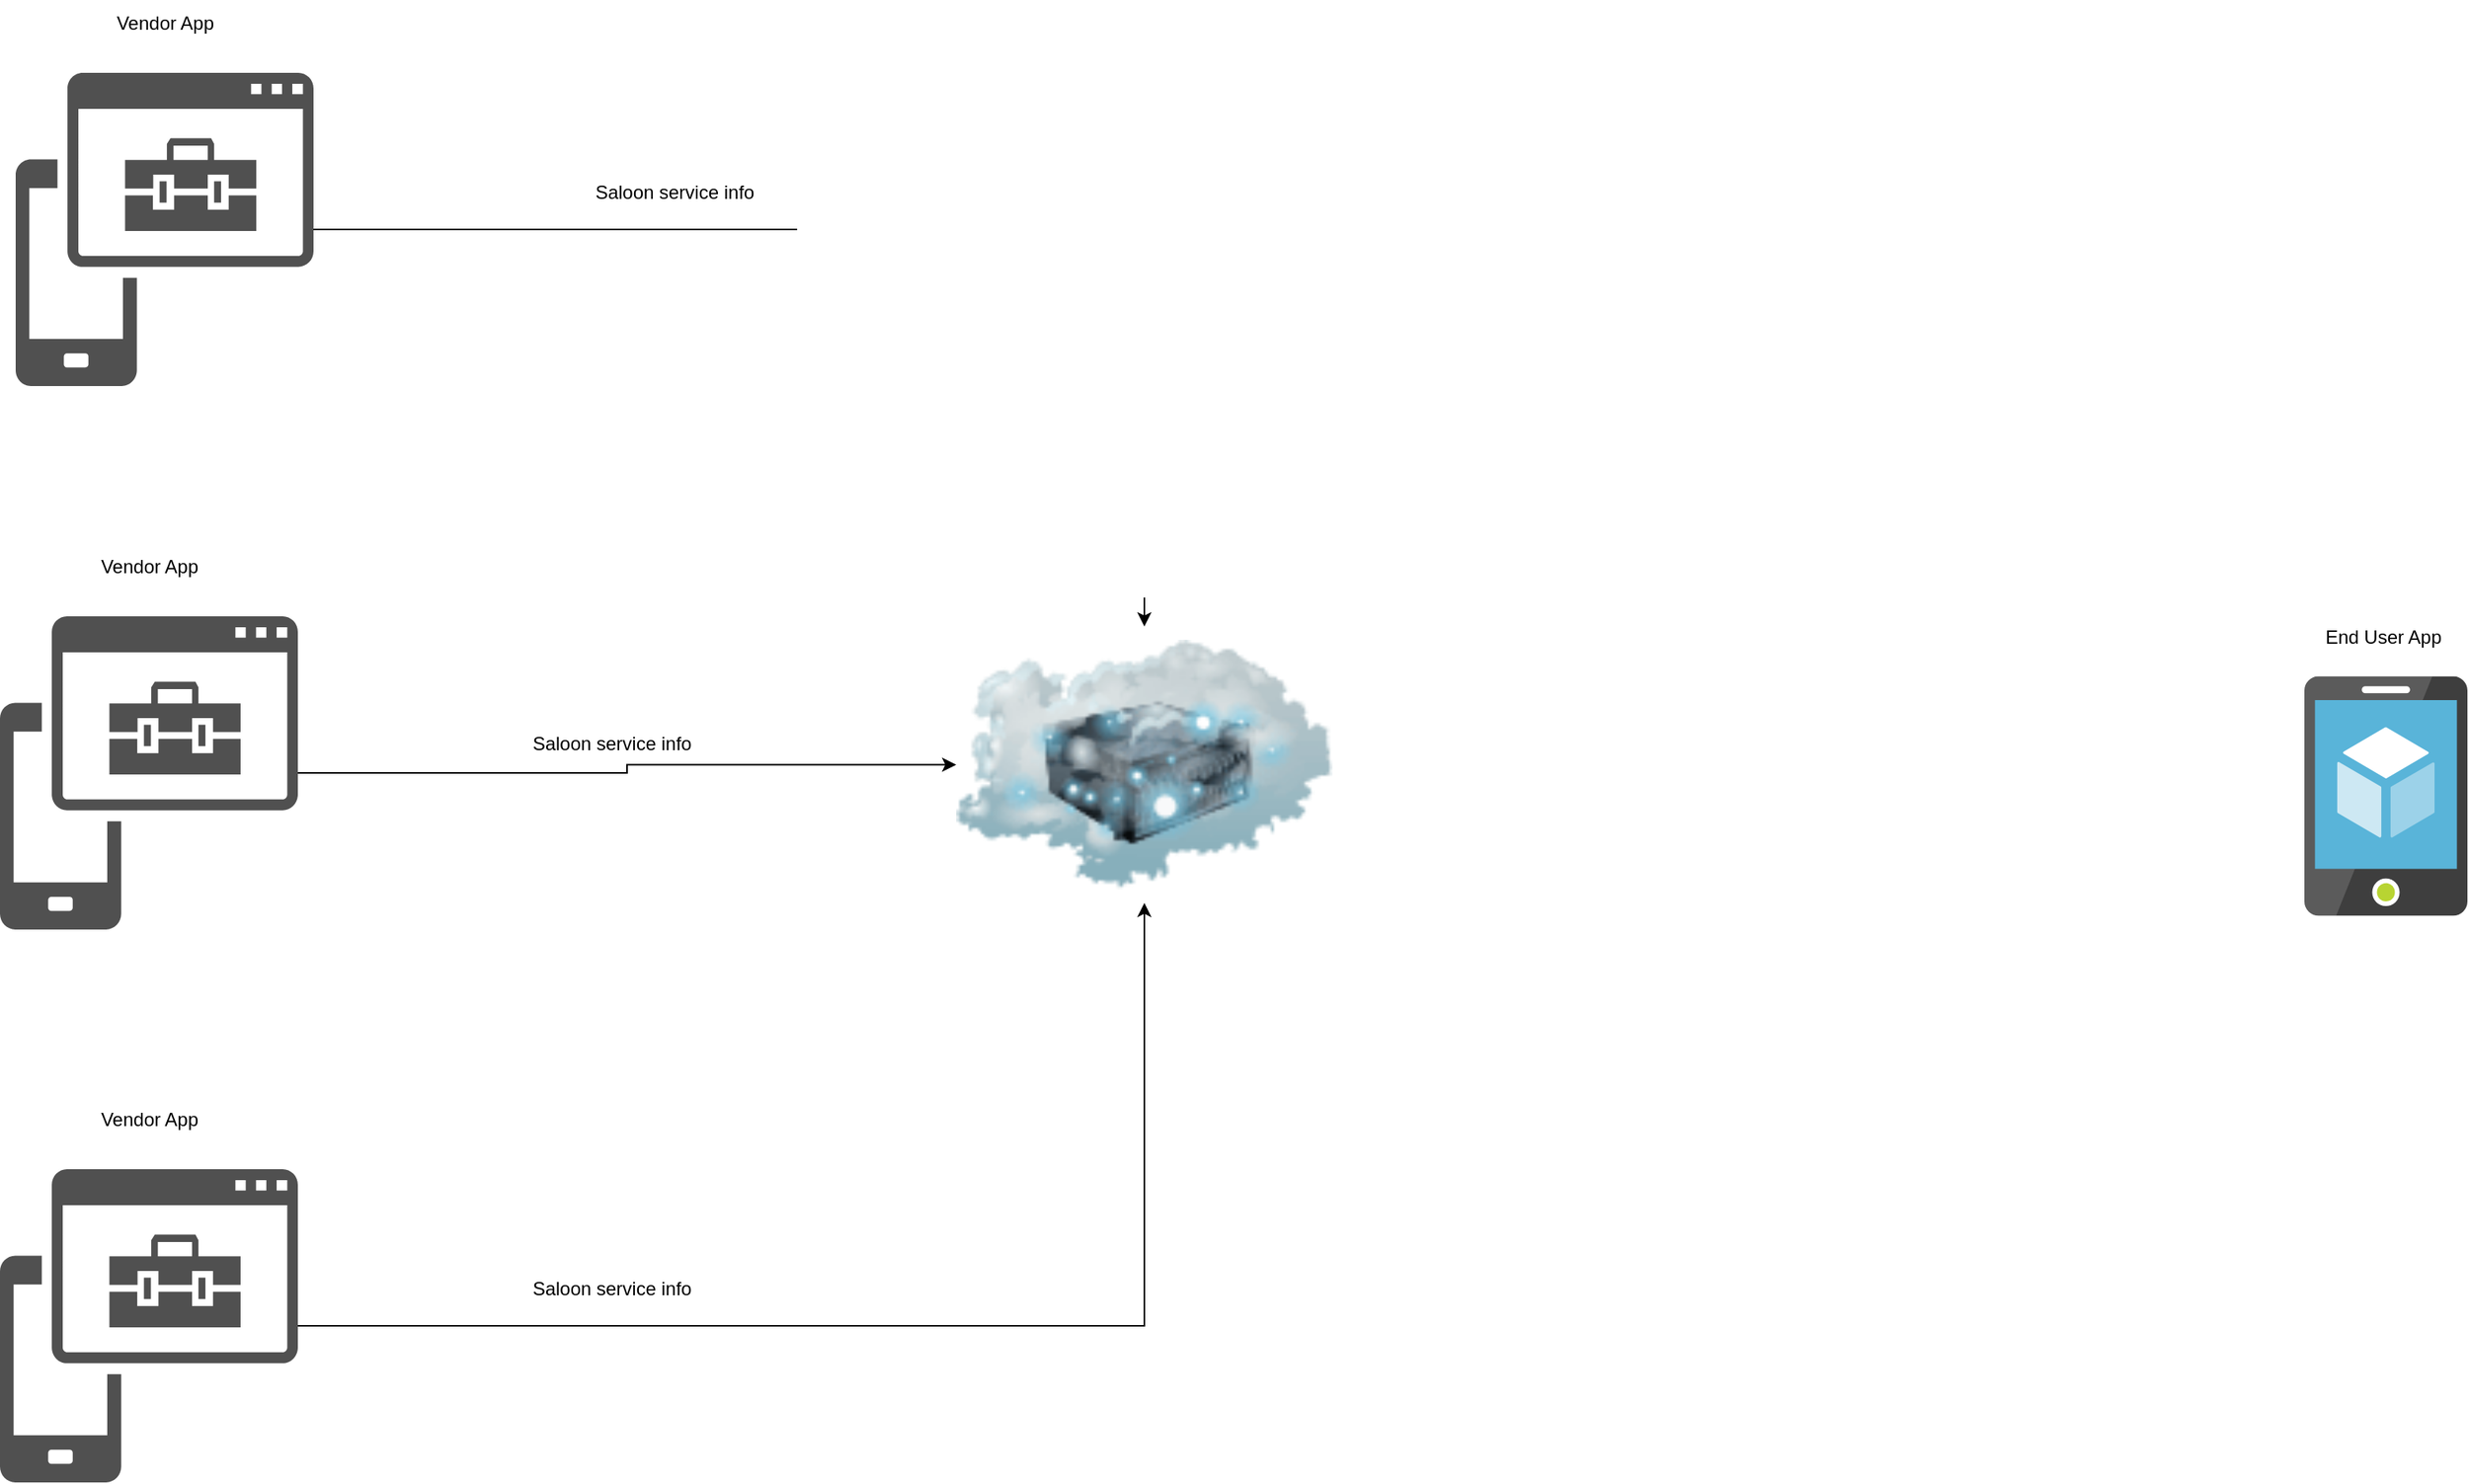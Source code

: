 <mxfile version="20.2.3" type="google"><diagram id="YhjNYz-aPmnXqeik6ADT" name="Page-1"><mxGraphModel grid="1" page="1" gridSize="10" guides="1" tooltips="1" connect="1" arrows="1" fold="1" pageScale="1" pageWidth="850" pageHeight="1100" math="0" shadow="0"><root><mxCell id="0"/><mxCell id="1" parent="0"/><mxCell id="wsSxxxxKwOQWTfK0xuJ1-5" value="" style="group" connectable="0" vertex="1" parent="1"><mxGeometry x="1520" y="471.76" width="104" height="192.94" as="geometry"/></mxCell><mxCell id="wsSxxxxKwOQWTfK0xuJ1-1" value="" style="sketch=0;aspect=fixed;html=1;points=[];align=center;image;fontSize=12;image=img/lib/mscae/App_Service_Mobile_App.svg;" vertex="1" parent="wsSxxxxKwOQWTfK0xuJ1-5"><mxGeometry y="40" width="104" height="152.94" as="geometry"/></mxCell><mxCell id="wsSxxxxKwOQWTfK0xuJ1-3" value="End User App" style="text;html=1;resizable=0;autosize=1;align=center;verticalAlign=middle;points=[];fillColor=none;strokeColor=none;rounded=0;" vertex="1" parent="wsSxxxxKwOQWTfK0xuJ1-5"><mxGeometry width="100" height="30" as="geometry"/></mxCell><mxCell id="wsSxxxxKwOQWTfK0xuJ1-6" value="" style="group" connectable="0" vertex="1" parent="1"><mxGeometry x="60" y="80" width="190" height="246.47" as="geometry"/></mxCell><mxCell id="wsSxxxxKwOQWTfK0xuJ1-2" value="" style="sketch=0;pointerEvents=1;shadow=0;dashed=0;html=1;strokeColor=none;labelPosition=center;verticalLabelPosition=bottom;verticalAlign=top;align=center;fillColor=#505050;shape=mxgraph.mscae.intune.intune_mobile_application_management" vertex="1" parent="wsSxxxxKwOQWTfK0xuJ1-6"><mxGeometry y="46.47" width="190" height="200" as="geometry"/></mxCell><mxCell id="wsSxxxxKwOQWTfK0xuJ1-4" value="Vendor App" style="text;html=1;resizable=0;autosize=1;align=center;verticalAlign=middle;points=[];fillColor=none;strokeColor=none;rounded=0;" vertex="1" parent="wsSxxxxKwOQWTfK0xuJ1-6"><mxGeometry x="50" width="90" height="30" as="geometry"/></mxCell><mxCell id="wsSxxxxKwOQWTfK0xuJ1-7" value="" style="group" connectable="0" vertex="1" parent="1"><mxGeometry x="50" y="427" width="190" height="246.47" as="geometry"/></mxCell><mxCell id="wsSxxxxKwOQWTfK0xuJ1-8" value="" style="sketch=0;pointerEvents=1;shadow=0;dashed=0;html=1;strokeColor=none;labelPosition=center;verticalLabelPosition=bottom;verticalAlign=top;align=center;fillColor=#505050;shape=mxgraph.mscae.intune.intune_mobile_application_management" vertex="1" parent="wsSxxxxKwOQWTfK0xuJ1-7"><mxGeometry y="46.47" width="190" height="200" as="geometry"/></mxCell><mxCell id="wsSxxxxKwOQWTfK0xuJ1-9" value="Vendor App" style="text;html=1;resizable=0;autosize=1;align=center;verticalAlign=middle;points=[];fillColor=none;strokeColor=none;rounded=0;" vertex="1" parent="wsSxxxxKwOQWTfK0xuJ1-7"><mxGeometry x="50" width="90" height="30" as="geometry"/></mxCell><mxCell id="wsSxxxxKwOQWTfK0xuJ1-10" value="" style="group" connectable="0" vertex="1" parent="1"><mxGeometry x="50" y="780" width="190" height="246.47" as="geometry"/></mxCell><mxCell id="wsSxxxxKwOQWTfK0xuJ1-11" value="" style="sketch=0;pointerEvents=1;shadow=0;dashed=0;html=1;strokeColor=none;labelPosition=center;verticalLabelPosition=bottom;verticalAlign=top;align=center;fillColor=#505050;shape=mxgraph.mscae.intune.intune_mobile_application_management" vertex="1" parent="wsSxxxxKwOQWTfK0xuJ1-10"><mxGeometry y="46.47" width="190" height="200" as="geometry"/></mxCell><mxCell id="wsSxxxxKwOQWTfK0xuJ1-12" value="Vendor App" style="text;html=1;resizable=0;autosize=1;align=center;verticalAlign=middle;points=[];fillColor=none;strokeColor=none;rounded=0;" vertex="1" parent="wsSxxxxKwOQWTfK0xuJ1-10"><mxGeometry x="50" width="90" height="30" as="geometry"/></mxCell><mxCell id="wsSxxxxKwOQWTfK0xuJ1-15" style="edgeStyle=orthogonalEdgeStyle;rounded=0;orthogonalLoop=1;jettySize=auto;html=1;exitX=1;exitY=0.5;exitDx=0;exitDy=0;exitPerimeter=0;" edge="1" parent="1" source="wsSxxxxKwOQWTfK0xuJ1-2" target="wsSxxxxKwOQWTfK0xuJ1-23"><mxGeometry relative="1" as="geometry"/></mxCell><mxCell id="wsSxxxxKwOQWTfK0xuJ1-18" style="edgeStyle=orthogonalEdgeStyle;rounded=0;orthogonalLoop=1;jettySize=auto;html=1;exitX=1;exitY=0.5;exitDx=0;exitDy=0;exitPerimeter=0;" edge="1" parent="1" source="wsSxxxxKwOQWTfK0xuJ1-8" target="wsSxxxxKwOQWTfK0xuJ1-23"><mxGeometry relative="1" as="geometry"><mxPoint x="670" y="573" as="targetPoint"/></mxGeometry></mxCell><mxCell id="wsSxxxxKwOQWTfK0xuJ1-19" style="edgeStyle=orthogonalEdgeStyle;rounded=0;orthogonalLoop=1;jettySize=auto;html=1;exitX=1;exitY=0.5;exitDx=0;exitDy=0;exitPerimeter=0;" edge="1" parent="1" source="wsSxxxxKwOQWTfK0xuJ1-11" target="wsSxxxxKwOQWTfK0xuJ1-23"><mxGeometry relative="1" as="geometry"><mxPoint x="720" y="660" as="targetPoint"/></mxGeometry></mxCell><mxCell id="wsSxxxxKwOQWTfK0xuJ1-20" value="Saloon service info" style="text;html=1;resizable=0;autosize=1;align=center;verticalAlign=middle;points=[];fillColor=none;strokeColor=none;rounded=0;" vertex="1" parent="1"><mxGeometry x="420" y="188.23" width="120" height="30" as="geometry"/></mxCell><mxCell id="wsSxxxxKwOQWTfK0xuJ1-21" value="Saloon service info" style="text;html=1;resizable=0;autosize=1;align=center;verticalAlign=middle;points=[];fillColor=none;strokeColor=none;rounded=0;" vertex="1" parent="1"><mxGeometry x="380" y="540" width="120" height="30" as="geometry"/></mxCell><mxCell id="wsSxxxxKwOQWTfK0xuJ1-22" value="Saloon service info" style="text;html=1;resizable=0;autosize=1;align=center;verticalAlign=middle;points=[];fillColor=none;strokeColor=none;rounded=0;" vertex="1" parent="1"><mxGeometry x="380" y="888.23" width="120" height="30" as="geometry"/></mxCell><mxCell id="wsSxxxxKwOQWTfK0xuJ1-23" value="" style="image;html=1;image=img/lib/clip_art/networking/Cloud_Server_128x128.png" vertex="1" parent="1"><mxGeometry x="660" y="480" width="240" height="176.47" as="geometry"/></mxCell></root></mxGraphModel></diagram></mxfile>